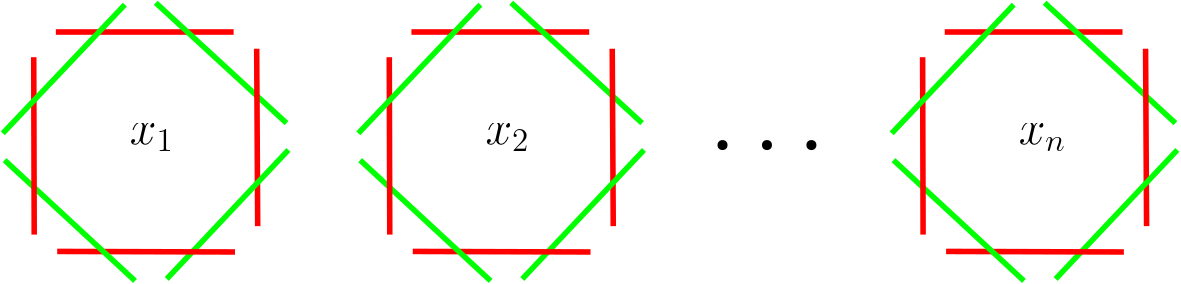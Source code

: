 <?xml version="1.0"?>
<!DOCTYPE ipe SYSTEM "ipe.dtd">
<ipe version="70107" creator="Ipe 7.1.10">
<info created="D:20180105163925" modified="D:20180105164922"/>
<ipestyle name="basic">
<symbol name="arrow/arc(spx)">
<path stroke="sym-stroke" fill="sym-stroke" pen="sym-pen">
0 0 m
-1 0.333 l
-1 -0.333 l
h
</path>
</symbol>
<symbol name="arrow/farc(spx)">
<path stroke="sym-stroke" fill="white" pen="sym-pen">
0 0 m
-1 0.333 l
-1 -0.333 l
h
</path>
</symbol>
<symbol name="arrow/ptarc(spx)">
<path stroke="sym-stroke" fill="sym-stroke" pen="sym-pen">
0 0 m
-1 0.333 l
-0.8 0 l
-1 -0.333 l
h
</path>
</symbol>
<symbol name="arrow/fptarc(spx)">
<path stroke="sym-stroke" fill="white" pen="sym-pen">
0 0 m
-1 0.333 l
-0.8 0 l
-1 -0.333 l
h
</path>
</symbol>
<symbol name="mark/circle(sx)" transformations="translations">
<path fill="sym-stroke">
0.6 0 0 0.6 0 0 e
0.4 0 0 0.4 0 0 e
</path>
</symbol>
<symbol name="mark/disk(sx)" transformations="translations">
<path fill="sym-stroke">
0.6 0 0 0.6 0 0 e
</path>
</symbol>
<symbol name="mark/fdisk(sfx)" transformations="translations">
<group>
<path fill="sym-fill">
0.5 0 0 0.5 0 0 e
</path>
<path fill="sym-stroke" fillrule="eofill">
0.6 0 0 0.6 0 0 e
0.4 0 0 0.4 0 0 e
</path>
</group>
</symbol>
<symbol name="mark/box(sx)" transformations="translations">
<path fill="sym-stroke" fillrule="eofill">
-0.6 -0.6 m
0.6 -0.6 l
0.6 0.6 l
-0.6 0.6 l
h
-0.4 -0.4 m
0.4 -0.4 l
0.4 0.4 l
-0.4 0.4 l
h
</path>
</symbol>
<symbol name="mark/square(sx)" transformations="translations">
<path fill="sym-stroke">
-0.6 -0.6 m
0.6 -0.6 l
0.6 0.6 l
-0.6 0.6 l
h
</path>
</symbol>
<symbol name="mark/fsquare(sfx)" transformations="translations">
<group>
<path fill="sym-fill">
-0.5 -0.5 m
0.5 -0.5 l
0.5 0.5 l
-0.5 0.5 l
h
</path>
<path fill="sym-stroke" fillrule="eofill">
-0.6 -0.6 m
0.6 -0.6 l
0.6 0.6 l
-0.6 0.6 l
h
-0.4 -0.4 m
0.4 -0.4 l
0.4 0.4 l
-0.4 0.4 l
h
</path>
</group>
</symbol>
<symbol name="mark/cross(sx)" transformations="translations">
<group>
<path fill="sym-stroke">
-0.43 -0.57 m
0.57 0.43 l
0.43 0.57 l
-0.57 -0.43 l
h
</path>
<path fill="sym-stroke">
-0.43 0.57 m
0.57 -0.43 l
0.43 -0.57 l
-0.57 0.43 l
h
</path>
</group>
</symbol>
<symbol name="arrow/fnormal(spx)">
<path stroke="sym-stroke" fill="white" pen="sym-pen">
0 0 m
-1 0.333 l
-1 -0.333 l
h
</path>
</symbol>
<symbol name="arrow/pointed(spx)">
<path stroke="sym-stroke" fill="sym-stroke" pen="sym-pen">
0 0 m
-1 0.333 l
-0.8 0 l
-1 -0.333 l
h
</path>
</symbol>
<symbol name="arrow/fpointed(spx)">
<path stroke="sym-stroke" fill="white" pen="sym-pen">
0 0 m
-1 0.333 l
-0.8 0 l
-1 -0.333 l
h
</path>
</symbol>
<symbol name="arrow/linear(spx)">
<path stroke="sym-stroke" pen="sym-pen">
-1 0.333 m
0 0 l
-1 -0.333 l
</path>
</symbol>
<symbol name="arrow/fdouble(spx)">
<path stroke="sym-stroke" fill="white" pen="sym-pen">
0 0 m
-1 0.333 l
-1 -0.333 l
h
-1 0 m
-2 0.333 l
-2 -0.333 l
h
</path>
</symbol>
<symbol name="arrow/double(spx)">
<path stroke="sym-stroke" fill="sym-stroke" pen="sym-pen">
0 0 m
-1 0.333 l
-1 -0.333 l
h
-1 0 m
-2 0.333 l
-2 -0.333 l
h
</path>
</symbol>
<pen name="heavier" value="0.8"/>
<pen name="fat" value="1.2"/>
<pen name="ultrafat" value="2"/>
<symbolsize name="large" value="5"/>
<symbolsize name="small" value="2"/>
<symbolsize name="tiny" value="1.1"/>
<arrowsize name="large" value="10"/>
<arrowsize name="small" value="5"/>
<arrowsize name="tiny" value="3"/>
<color name="red" value="1 0 0"/>
<color name="green" value="0 1 0"/>
<color name="blue" value="0 0 1"/>
<color name="yellow" value="1 1 0"/>
<color name="orange" value="1 0.647 0"/>
<color name="gold" value="1 0.843 0"/>
<color name="purple" value="0.627 0.125 0.941"/>
<color name="gray" value="0.745"/>
<color name="brown" value="0.647 0.165 0.165"/>
<color name="navy" value="0 0 0.502"/>
<color name="pink" value="1 0.753 0.796"/>
<color name="seagreen" value="0.18 0.545 0.341"/>
<color name="turquoise" value="0.251 0.878 0.816"/>
<color name="violet" value="0.933 0.51 0.933"/>
<color name="darkblue" value="0 0 0.545"/>
<color name="darkcyan" value="0 0.545 0.545"/>
<color name="darkgray" value="0.663"/>
<color name="darkgreen" value="0 0.392 0"/>
<color name="darkmagenta" value="0.545 0 0.545"/>
<color name="darkorange" value="1 0.549 0"/>
<color name="darkred" value="0.545 0 0"/>
<color name="lightblue" value="0.678 0.847 0.902"/>
<color name="lightcyan" value="0.878 1 1"/>
<color name="lightgray" value="0.827"/>
<color name="lightgreen" value="0.565 0.933 0.565"/>
<color name="lightyellow" value="1 1 0.878"/>
<dashstyle name="dashed" value="[4] 0"/>
<dashstyle name="dotted" value="[1 3] 0"/>
<dashstyle name="dash dotted" value="[4 2 1 2] 0"/>
<dashstyle name="dash dot dotted" value="[4 2 1 2 1 2] 0"/>
<textsize name="large" value="\large"/>
<textsize name="Large" value="\Large"/>
<textsize name="LARGE" value="\LARGE"/>
<textsize name="huge" value="\huge"/>
<textsize name="Huge" value="\Huge"/>
<textsize name="small" value="\small"/>
<textsize name="footnote" value="\footnotesize"/>
<textsize name="tiny" value="\tiny"/>
<textstyle name="center" begin="\begin{center}" end="\end{center}"/>
<textstyle name="itemize" begin="\begin{itemize}" end="\end{itemize}"/>
<textstyle name="item" begin="\begin{itemize}\item{}" end="\end{itemize}"/>
<gridsize name="4 pts" value="4"/>
<gridsize name="8 pts (~3 mm)" value="8"/>
<gridsize name="16 pts (~6 mm)" value="16"/>
<gridsize name="32 pts (~12 mm)" value="32"/>
<gridsize name="10 pts (~3.5 mm)" value="10"/>
<gridsize name="20 pts (~7 mm)" value="20"/>
<gridsize name="14 pts (~5 mm)" value="14"/>
<gridsize name="28 pts (~10 mm)" value="28"/>
<gridsize name="56 pts (~20 mm)" value="56"/>
<anglesize name="90 deg" value="90"/>
<anglesize name="60 deg" value="60"/>
<anglesize name="45 deg" value="45"/>
<anglesize name="30 deg" value="30"/>
<anglesize name="22.5 deg" value="22.5"/>
<opacity name="10%" value="0.1"/>
<opacity name="30%" value="0.3"/>
<opacity name="50%" value="0.5"/>
<opacity name="75%" value="0.75"/>
<tiling name="falling" angle="-60" step="4" width="1"/>
<tiling name="rising" angle="30" step="4" width="1"/>
</ipestyle>
<page>
<layer name="alpha"/>
<view layers="alpha" active="alpha"/>
<path layer="alpha" matrix="1 0 0 1 -128 0" stroke="red" pen="ultrafat">
192 768 m
256 768 l
</path>
<path matrix="1 0 0 1 -128 0" stroke="green" pen="ultrafat">
227.944 778.519 m
275.039 735.193 l
</path>
<path matrix="1 0 0 1 -128 0" stroke="red" pen="ultrafat">
264.299 761.967 m
264.663 698.102 l
</path>
<path matrix="1 0 0 1 -128 0" stroke="green" pen="ultrafat">
275.723 725.54 m
231.922 679.09 l
</path>
<path matrix="-0.999995 0.00301141 -0.00301141 -0.999995 322.799 1456.23" stroke="red" pen="ultrafat">
192 768 m
256 768 l
</path>
<path matrix="-0.999995 0.00301141 -0.00301141 -0.999995 322.799 1456.23" stroke="green" pen="ultrafat">
227.944 778.519 m
275.039 735.193 l
</path>
<path matrix="-0.999995 0.00301141 -0.00301141 -0.999995 322.799 1456.23" stroke="red" pen="ultrafat">
264.299 761.967 m
264.663 698.102 l
</path>
<path matrix="-0.999995 0.00301141 -0.00301141 -0.999995 322.799 1456.23" stroke="green" pen="ultrafat">
275.723 725.54 m
231.922 679.09 l
</path>
<text matrix="1 0 0 1 -131.632 2.97152" transformations="translations" pos="222.271 724.784" stroke="black" type="label" width="15.93" height="7.415" depth="2.58" valign="baseline" size="LARGE">$x_1$</text>
<path stroke="red" pen="ultrafat">
192 768 m
256 768 l
</path>
<path stroke="green" pen="ultrafat">
227.944 778.519 m
275.039 735.193 l
</path>
<path stroke="red" pen="ultrafat">
264.299 761.967 m
264.663 698.102 l
</path>
<path stroke="green" pen="ultrafat">
275.723 725.54 m
231.922 679.09 l
</path>
<path matrix="-0.999995 0.00301141 -0.00301141 -0.999995 450.799 1456.23" stroke="red" pen="ultrafat">
192 768 m
256 768 l
</path>
<path matrix="-0.999995 0.00301141 -0.00301141 -0.999995 450.799 1456.23" stroke="green" pen="ultrafat">
227.944 778.519 m
275.039 735.193 l
</path>
<path matrix="-0.999995 0.00301141 -0.00301141 -0.999995 450.799 1456.23" stroke="red" pen="ultrafat">
264.299 761.967 m
264.663 698.102 l
</path>
<path matrix="-0.999995 0.00301141 -0.00301141 -0.999995 450.799 1456.23" stroke="green" pen="ultrafat">
275.723 725.54 m
231.922 679.09 l
</path>
<text matrix="1 0 0 1 -3.6319 2.9715" transformations="translations" pos="222.271 724.784" stroke="black" type="label" width="15.93" height="7.415" depth="2.58" valign="baseline" size="LARGE">$x_2$</text>
<use matrix="1 0 0 1 0 7.29542" name="mark/disk(sx)" pos="304 720" size="normal" stroke="black"/>
<use matrix="1 0 0 1 0 7.29542" name="mark/disk(sx)" pos="336 720" size="normal" stroke="black"/>
<use matrix="1 0 0 1 -48 7.29542" name="mark/disk(sx)" pos="368 720" size="normal" stroke="black"/>
<path matrix="1 0 0 1 192 0" stroke="red" pen="ultrafat">
192 768 m
256 768 l
</path>
<path matrix="1 0 0 1 192 0" stroke="green" pen="ultrafat">
227.944 778.519 m
275.039 735.193 l
</path>
<path matrix="1 0 0 1 192 0" stroke="red" pen="ultrafat">
264.299 761.967 m
264.663 698.102 l
</path>
<path matrix="1 0 0 1 192 0" stroke="green" pen="ultrafat">
275.723 725.54 m
231.922 679.09 l
</path>
<path matrix="-0.999995 0.00301141 -0.00301141 -0.999995 642.799 1456.23" stroke="red" pen="ultrafat">
192 768 m
256 768 l
</path>
<path matrix="-0.999995 0.00301141 -0.00301141 -0.999995 642.799 1456.23" stroke="green" pen="ultrafat">
227.944 778.519 m
275.039 735.193 l
</path>
<path matrix="-0.999995 0.00301141 -0.00301141 -0.999995 642.799 1456.23" stroke="red" pen="ultrafat">
264.299 761.967 m
264.663 698.102 l
</path>
<path matrix="-0.999995 0.00301141 -0.00301141 -0.999995 642.799 1456.23" stroke="green" pen="ultrafat">
275.723 725.54 m
231.922 679.09 l
</path>
<text matrix="1 0 0 1 188.368 2.97152" transformations="translations" pos="222.271 724.784" stroke="black" type="label" width="17.065" height="7.415" depth="2.58" valign="baseline" size="LARGE">$x_n$</text>
</page>
</ipe>
